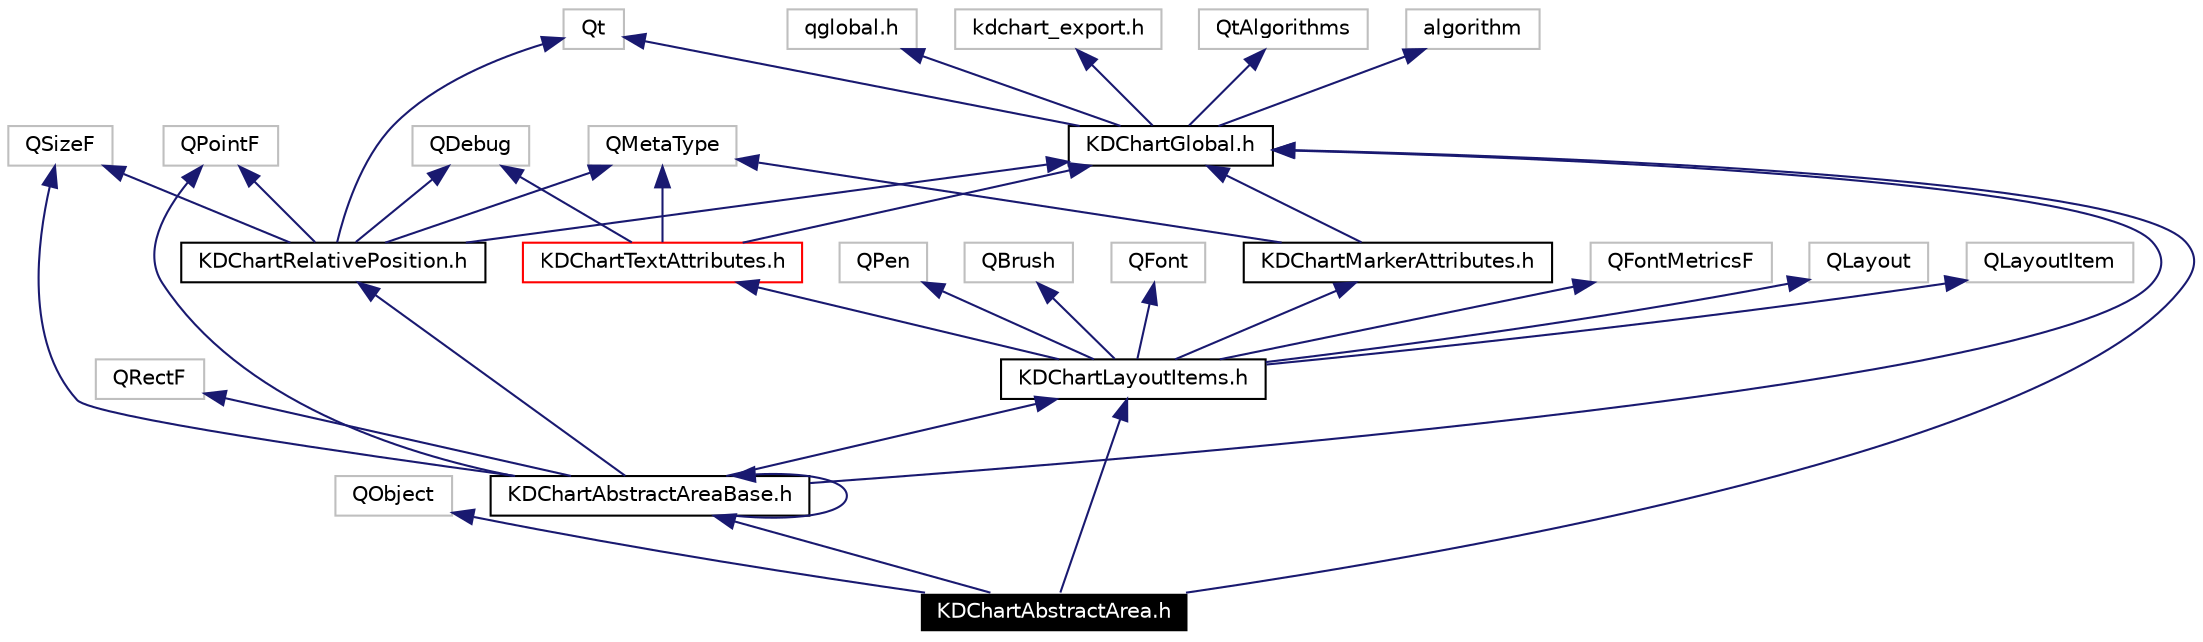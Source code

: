 digraph G
{
  edge [fontname="Helvetica",fontsize=10,labelfontname="Helvetica",labelfontsize=10];
  node [fontname="Helvetica",fontsize=10,shape=record];
  Node34 [label="KDChartAbstractArea.h",height=0.2,width=0.4,color="white", fillcolor="black", style="filled" fontcolor="white"];
  Node35 -> Node34 [dir=back,color="midnightblue",fontsize=10,style="solid",fontname="Helvetica"];
  Node35 [label="QObject",height=0.2,width=0.4,color="grey75"];
  Node36 -> Node34 [dir=back,color="midnightblue",fontsize=10,style="solid",fontname="Helvetica"];
  Node36 [label="KDChartGlobal.h",height=0.2,width=0.4,color="black",URL="$_k_d_chart_global_8h.html"];
  Node37 -> Node36 [dir=back,color="midnightblue",fontsize=10,style="solid",fontname="Helvetica"];
  Node37 [label="qglobal.h",height=0.2,width=0.4,color="grey75"];
  Node38 -> Node36 [dir=back,color="midnightblue",fontsize=10,style="solid",fontname="Helvetica"];
  Node38 [label="kdchart_export.h",height=0.2,width=0.4,color="grey75"];
  Node39 -> Node36 [dir=back,color="midnightblue",fontsize=10,style="solid",fontname="Helvetica"];
  Node39 [label="QtAlgorithms",height=0.2,width=0.4,color="grey75"];
  Node40 -> Node36 [dir=back,color="midnightblue",fontsize=10,style="solid",fontname="Helvetica"];
  Node40 [label="algorithm",height=0.2,width=0.4,color="grey75"];
  Node41 -> Node36 [dir=back,color="midnightblue",fontsize=10,style="solid",fontname="Helvetica"];
  Node41 [label="Qt",height=0.2,width=0.4,color="grey75"];
  Node42 -> Node34 [dir=back,color="midnightblue",fontsize=10,style="solid",fontname="Helvetica"];
  Node42 [label="KDChartAbstractAreaBase.h",height=0.2,width=0.4,color="black",URL="$_k_d_chart_abstract_area_base_8h.html"];
  Node43 -> Node42 [dir=back,color="midnightblue",fontsize=10,style="solid",fontname="Helvetica"];
  Node43 [label="QPointF",height=0.2,width=0.4,color="grey75"];
  Node44 -> Node42 [dir=back,color="midnightblue",fontsize=10,style="solid",fontname="Helvetica"];
  Node44 [label="QSizeF",height=0.2,width=0.4,color="grey75"];
  Node45 -> Node42 [dir=back,color="midnightblue",fontsize=10,style="solid",fontname="Helvetica"];
  Node45 [label="QRectF",height=0.2,width=0.4,color="grey75"];
  Node36 -> Node42 [dir=back,color="midnightblue",fontsize=10,style="solid",fontname="Helvetica"];
  Node46 -> Node42 [dir=back,color="midnightblue",fontsize=10,style="solid",fontname="Helvetica"];
  Node46 [label="KDChartLayoutItems.h",height=0.2,width=0.4,color="black",URL="$_k_d_chart_layout_items_8h.html"];
  Node47 -> Node46 [dir=back,color="midnightblue",fontsize=10,style="solid",fontname="Helvetica"];
  Node47 [label="QBrush",height=0.2,width=0.4,color="grey75"];
  Node48 -> Node46 [dir=back,color="midnightblue",fontsize=10,style="solid",fontname="Helvetica"];
  Node48 [label="QFont",height=0.2,width=0.4,color="grey75"];
  Node49 -> Node46 [dir=back,color="midnightblue",fontsize=10,style="solid",fontname="Helvetica"];
  Node49 [label="QFontMetricsF",height=0.2,width=0.4,color="grey75"];
  Node50 -> Node46 [dir=back,color="midnightblue",fontsize=10,style="solid",fontname="Helvetica"];
  Node50 [label="QLayout",height=0.2,width=0.4,color="grey75"];
  Node51 -> Node46 [dir=back,color="midnightblue",fontsize=10,style="solid",fontname="Helvetica"];
  Node51 [label="QLayoutItem",height=0.2,width=0.4,color="grey75"];
  Node52 -> Node46 [dir=back,color="midnightblue",fontsize=10,style="solid",fontname="Helvetica"];
  Node52 [label="QPen",height=0.2,width=0.4,color="grey75"];
  Node53 -> Node46 [dir=back,color="midnightblue",fontsize=10,style="solid",fontname="Helvetica"];
  Node53 [label="KDChartTextAttributes.h",height=0.2,width=0.4,color="red",URL="$_k_d_chart_text_attributes_8h.html"];
  Node54 -> Node53 [dir=back,color="midnightblue",fontsize=10,style="solid",fontname="Helvetica"];
  Node54 [label="QDebug",height=0.2,width=0.4,color="grey75"];
  Node55 -> Node53 [dir=back,color="midnightblue",fontsize=10,style="solid",fontname="Helvetica"];
  Node55 [label="QMetaType",height=0.2,width=0.4,color="grey75"];
  Node36 -> Node53 [dir=back,color="midnightblue",fontsize=10,style="solid",fontname="Helvetica"];
  Node60 -> Node46 [dir=back,color="midnightblue",fontsize=10,style="solid",fontname="Helvetica"];
  Node60 [label="KDChartMarkerAttributes.h",height=0.2,width=0.4,color="black",URL="$_k_d_chart_marker_attributes_8h.html"];
  Node55 -> Node60 [dir=back,color="midnightblue",fontsize=10,style="solid",fontname="Helvetica"];
  Node36 -> Node60 [dir=back,color="midnightblue",fontsize=10,style="solid",fontname="Helvetica"];
  Node61 -> Node42 [dir=back,color="midnightblue",fontsize=10,style="solid",fontname="Helvetica"];
  Node61 [label="KDChartRelativePosition.h",height=0.2,width=0.4,color="black",URL="$_k_d_chart_relative_position_8h.html"];
  Node54 -> Node61 [dir=back,color="midnightblue",fontsize=10,style="solid",fontname="Helvetica"];
  Node55 -> Node61 [dir=back,color="midnightblue",fontsize=10,style="solid",fontname="Helvetica"];
  Node41 -> Node61 [dir=back,color="midnightblue",fontsize=10,style="solid",fontname="Helvetica"];
  Node43 -> Node61 [dir=back,color="midnightblue",fontsize=10,style="solid",fontname="Helvetica"];
  Node44 -> Node61 [dir=back,color="midnightblue",fontsize=10,style="solid",fontname="Helvetica"];
  Node36 -> Node61 [dir=back,color="midnightblue",fontsize=10,style="solid",fontname="Helvetica"];
  Node42 -> Node42 [dir=back,color="midnightblue",fontsize=10,style="solid",fontname="Helvetica"];
  Node46 -> Node34 [dir=back,color="midnightblue",fontsize=10,style="solid",fontname="Helvetica"];
}
